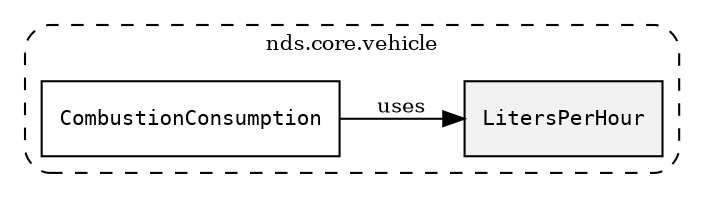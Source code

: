 /**
 * This dot file creates symbol collaboration diagram for LitersPerHour.
 */
digraph ZSERIO
{
    node [shape=box, fontsize=10];
    rankdir="LR";
    fontsize=10;
    tooltip="LitersPerHour collaboration diagram";

    subgraph "cluster_nds.core.vehicle"
    {
        style="dashed, rounded";
        label="nds.core.vehicle";
        tooltip="Package nds.core.vehicle";
        href="../../../content/packages/nds.core.vehicle.html#Package-nds-core-vehicle";
        target="_parent";

        "LitersPerHour" [style="filled", fillcolor="#0000000D", target="_parent", label=<<font face="monospace"><table align="center" border="0" cellspacing="0" cellpadding="0"><tr><td href="../../../content/packages/nds.core.vehicle.html#Subtype-LitersPerHour" title="Subtype defined in nds.core.vehicle">LitersPerHour</td></tr></table></font>>];
        "CombustionConsumption" [target="_parent", label=<<font face="monospace"><table align="center" border="0" cellspacing="0" cellpadding="0"><tr><td href="../../../content/packages/nds.core.vehicle.html#Structure-CombustionConsumption" title="Structure defined in nds.core.vehicle">CombustionConsumption</td></tr></table></font>>];
    }

    "CombustionConsumption" -> "LitersPerHour" [label="uses", fontsize=10];
}
